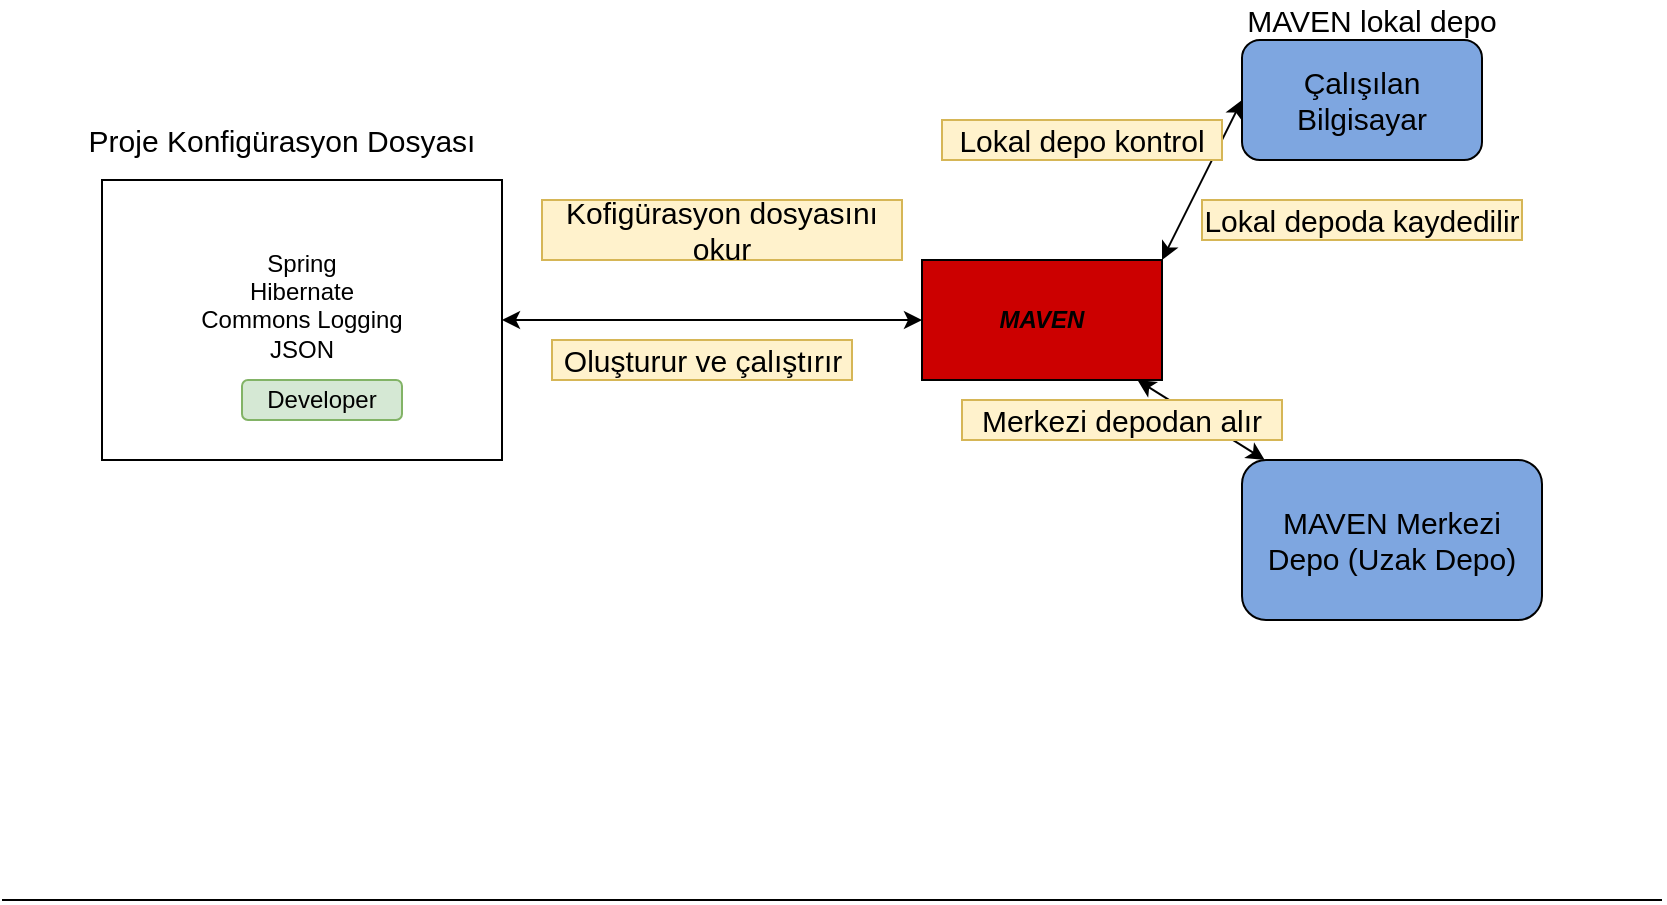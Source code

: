 <mxfile version="14.2.7" type="github" pages="6">
  <diagram id="fguTXT12leVRgmFZJoVW" name="Page-1">
    <mxGraphModel dx="295" dy="481" grid="1" gridSize="10" guides="1" tooltips="1" connect="1" arrows="1" fold="1" page="1" pageScale="1" pageWidth="827" pageHeight="1169" math="0" shadow="0">
      <root>
        <mxCell id="0" />
        <mxCell id="1" parent="0" />
        <mxCell id="d3jXsretxob8g1yO5UtV-2" value="&lt;div&gt;&lt;span&gt;Spring&lt;/span&gt;&lt;/div&gt;&lt;div&gt;&lt;span&gt;Hibernate&lt;/span&gt;&lt;/div&gt;&lt;div&gt;&lt;span&gt;Commons Logging&lt;/span&gt;&lt;/div&gt;&lt;div&gt;&lt;span&gt;JSON&lt;/span&gt;&lt;/div&gt;&lt;div&gt;&lt;span&gt;....&lt;/span&gt;&lt;/div&gt;" style="rounded=0;whiteSpace=wrap;html=1;align=center;" parent="1" vertex="1">
          <mxGeometry x="50" y="200" width="200" height="140" as="geometry" />
        </mxCell>
        <mxCell id="d3jXsretxob8g1yO5UtV-3" value="Developer" style="rounded=1;whiteSpace=wrap;html=1;labelBackgroundColor=none;fillColor=#d5e8d4;strokeColor=#82b366;" parent="1" vertex="1">
          <mxGeometry x="120" y="300" width="80" height="20" as="geometry" />
        </mxCell>
        <mxCell id="d3jXsretxob8g1yO5UtV-4" value="MAVEN" style="rounded=0;whiteSpace=wrap;html=1;labelBackgroundColor=none;fillColor=#CC0000;fontStyle=3" parent="1" vertex="1">
          <mxGeometry x="460" y="240" width="120" height="60" as="geometry" />
        </mxCell>
        <mxCell id="d3jXsretxob8g1yO5UtV-7" value="Proje Konfigürasyon Dosyası" style="text;html=1;strokeColor=none;fillColor=none;align=center;verticalAlign=middle;whiteSpace=wrap;rounded=0;labelBackgroundColor=none;fontSize=15;" parent="1" vertex="1">
          <mxGeometry x="40" y="170" width="200" height="20" as="geometry" />
        </mxCell>
        <mxCell id="d3jXsretxob8g1yO5UtV-8" value="" style="endArrow=classic;startArrow=classic;html=1;fontSize=15;exitX=1;exitY=0.5;exitDx=0;exitDy=0;entryX=0;entryY=0.5;entryDx=0;entryDy=0;" parent="1" source="d3jXsretxob8g1yO5UtV-2" target="d3jXsretxob8g1yO5UtV-4" edge="1">
          <mxGeometry width="50" height="50" relative="1" as="geometry">
            <mxPoint x="380" y="340" as="sourcePoint" />
            <mxPoint x="440" y="340" as="targetPoint" />
            <Array as="points" />
          </mxGeometry>
        </mxCell>
        <mxCell id="d3jXsretxob8g1yO5UtV-9" value="Kofigürasyon dosyasını okur" style="text;html=1;strokeColor=#d6b656;fillColor=#fff2cc;align=center;verticalAlign=middle;whiteSpace=wrap;rounded=0;labelBackgroundColor=none;fontSize=15;" parent="1" vertex="1">
          <mxGeometry x="270" y="210" width="180" height="30" as="geometry" />
        </mxCell>
        <mxCell id="d3jXsretxob8g1yO5UtV-11" value="Oluşturur ve çalıştırır" style="text;html=1;align=center;verticalAlign=middle;resizable=0;points=[];autosize=1;fontSize=15;fillColor=#fff2cc;strokeColor=#d6b656;" parent="1" vertex="1">
          <mxGeometry x="275" y="280" width="150" height="20" as="geometry" />
        </mxCell>
        <mxCell id="d3jXsretxob8g1yO5UtV-25" value="Çalışılan Bilgisayar" style="rounded=1;whiteSpace=wrap;html=1;labelBackgroundColor=none;fontSize=15;fillColor=#7EA6E0;" parent="1" vertex="1">
          <mxGeometry x="620" y="130" width="120" height="60" as="geometry" />
        </mxCell>
        <mxCell id="d3jXsretxob8g1yO5UtV-26" value="MAVEN lokal depo" style="text;html=1;strokeColor=none;fillColor=none;align=center;verticalAlign=middle;whiteSpace=wrap;rounded=0;labelBackgroundColor=none;fontSize=15;" parent="1" vertex="1">
          <mxGeometry x="620" y="110" width="130" height="20" as="geometry" />
        </mxCell>
        <mxCell id="d3jXsretxob8g1yO5UtV-27" value="" style="endArrow=classic;startArrow=classic;html=1;fontSize=15;exitX=0;exitY=0.5;exitDx=0;exitDy=0;entryX=1;entryY=0;entryDx=0;entryDy=0;" parent="1" source="d3jXsretxob8g1yO5UtV-25" target="d3jXsretxob8g1yO5UtV-4" edge="1">
          <mxGeometry width="50" height="50" relative="1" as="geometry">
            <mxPoint x="390" y="340" as="sourcePoint" />
            <mxPoint x="440" y="290" as="targetPoint" />
            <Array as="points" />
          </mxGeometry>
        </mxCell>
        <mxCell id="d3jXsretxob8g1yO5UtV-30" value="Lokal depo kontrol" style="text;html=1;strokeColor=#d6b656;fillColor=#fff2cc;align=center;verticalAlign=middle;whiteSpace=wrap;rounded=0;labelBackgroundColor=none;fontSize=15;" parent="1" vertex="1">
          <mxGeometry x="470" y="170" width="140" height="20" as="geometry" />
        </mxCell>
        <mxCell id="d3jXsretxob8g1yO5UtV-31" value="Lokal depoda kaydedilir" style="text;html=1;strokeColor=#d6b656;fillColor=#fff2cc;align=center;verticalAlign=middle;whiteSpace=wrap;rounded=0;labelBackgroundColor=none;fontSize=15;" parent="1" vertex="1">
          <mxGeometry x="600" y="210" width="160" height="20" as="geometry" />
        </mxCell>
        <mxCell id="d3jXsretxob8g1yO5UtV-32" value="MAVEN Merkezi Depo (Uzak Depo)" style="rounded=1;whiteSpace=wrap;html=1;labelBackgroundColor=none;fillColor=#7EA6E0;fontSize=15;" parent="1" vertex="1">
          <mxGeometry x="620" y="340" width="150" height="80" as="geometry" />
        </mxCell>
        <mxCell id="d3jXsretxob8g1yO5UtV-33" value="" style="endArrow=classic;startArrow=classic;html=1;fontSize=15;" parent="1" source="d3jXsretxob8g1yO5UtV-4" target="d3jXsretxob8g1yO5UtV-32" edge="1">
          <mxGeometry width="50" height="50" relative="1" as="geometry">
            <mxPoint x="390" y="290" as="sourcePoint" />
            <mxPoint x="440" y="240" as="targetPoint" />
          </mxGeometry>
        </mxCell>
        <mxCell id="d3jXsretxob8g1yO5UtV-34" value="Merkezi depodan alır" style="text;html=1;strokeColor=#d6b656;fillColor=#fff2cc;align=center;verticalAlign=middle;whiteSpace=wrap;rounded=0;labelBackgroundColor=none;fontSize=15;" parent="1" vertex="1">
          <mxGeometry x="480" y="310" width="160" height="20" as="geometry" />
        </mxCell>
        <mxCell id="7xxja5k1b8ESM71Hz9dZ-1" value="" style="endArrow=none;html=1;" parent="1" edge="1">
          <mxGeometry width="50" height="50" relative="1" as="geometry">
            <mxPoint y="560" as="sourcePoint" />
            <mxPoint x="830" y="560" as="targetPoint" />
          </mxGeometry>
        </mxCell>
      </root>
    </mxGraphModel>
  </diagram>
  <diagram id="jBfdvlitb6cjcfELSQ2s" name="HTTP">
    <mxGraphModel dx="1422" dy="794" grid="1" gridSize="10" guides="1" tooltips="1" connect="1" arrows="1" fold="1" page="1" pageScale="1" pageWidth="827" pageHeight="1169" math="0" shadow="0">
      <root>
        <mxCell id="Q0csyEDeE2xQ0SkrEwCp-0" />
        <mxCell id="Q0csyEDeE2xQ0SkrEwCp-1" parent="Q0csyEDeE2xQ0SkrEwCp-0" />
        <mxCell id="0xGftYSgidBd2-HBFtJm-0" value="&lt;font style=&quot;font-size: 16px&quot;&gt;GET /doc/test.html HTTP/1.1&lt;br&gt;Host: www.test101.com&lt;br&gt;Accept: image/gif,image/jpeg,*/*&lt;br&gt;Accept-Language: en-us&lt;br&gt;Accept-Encoding: gzip, deflate&lt;br&gt;User-Agent: Mozilla/4.0&lt;br&gt;Content-Lenght: 35&lt;br&gt;&lt;br&gt;kitapId = 12345&amp;amp;yazar=Ayse&lt;/font&gt;" style="shape=note;whiteSpace=wrap;html=1;backgroundOutline=1;darkOpacity=0.05;rotation=0;align=left;" parent="Q0csyEDeE2xQ0SkrEwCp-1" vertex="1">
          <mxGeometry x="110" y="190" width="300" height="210" as="geometry" />
        </mxCell>
        <mxCell id="0xGftYSgidBd2-HBFtJm-4" value="" style="endArrow=open;endFill=1;endSize=12;html=1;strokeColor=#97D077;" parent="Q0csyEDeE2xQ0SkrEwCp-1" edge="1">
          <mxGeometry width="160" relative="1" as="geometry">
            <mxPoint x="320" y="220" as="sourcePoint" />
            <mxPoint x="530" y="220" as="targetPoint" />
          </mxGeometry>
        </mxCell>
        <mxCell id="0xGftYSgidBd2-HBFtJm-9" value="" style="shape=curlyBracket;whiteSpace=wrap;html=1;rounded=1;rotation=-180;fillColor=#97D077;strokeColor=#97D077;" parent="Q0csyEDeE2xQ0SkrEwCp-1" vertex="1">
          <mxGeometry x="340" y="230" width="20" height="110" as="geometry" />
        </mxCell>
        <mxCell id="0xGftYSgidBd2-HBFtJm-10" value="" style="endArrow=open;endFill=1;endSize=12;html=1;strokeColor=#97D077;exitX=0.1;exitY=0.5;exitDx=0;exitDy=0;exitPerimeter=0;" parent="Q0csyEDeE2xQ0SkrEwCp-1" source="0xGftYSgidBd2-HBFtJm-9" edge="1">
          <mxGeometry width="160" relative="1" as="geometry">
            <mxPoint x="400" y="279.5" as="sourcePoint" />
            <mxPoint x="530" y="285" as="targetPoint" />
          </mxGeometry>
        </mxCell>
        <mxCell id="0xGftYSgidBd2-HBFtJm-11" value="" style="endArrow=open;endFill=1;endSize=12;html=1;strokeColor=#97D077;" parent="Q0csyEDeE2xQ0SkrEwCp-1" edge="1">
          <mxGeometry width="160" relative="1" as="geometry">
            <mxPoint x="220" y="350" as="sourcePoint" />
            <mxPoint x="530" y="350" as="targetPoint" />
          </mxGeometry>
        </mxCell>
        <mxCell id="0xGftYSgidBd2-HBFtJm-12" value="" style="shape=curlyBracket;whiteSpace=wrap;html=1;rounded=1;strokeColor=#97D077;fillColor=#97D077;rotation=-180;" parent="Q0csyEDeE2xQ0SkrEwCp-1" vertex="1">
          <mxGeometry x="340" y="360" width="20" height="30" as="geometry" />
        </mxCell>
        <mxCell id="0xGftYSgidBd2-HBFtJm-13" value="" style="endArrow=open;endFill=1;endSize=12;html=1;strokeColor=#97D077;exitX=0.1;exitY=0.5;exitDx=0;exitDy=0;exitPerimeter=0;" parent="Q0csyEDeE2xQ0SkrEwCp-1" source="0xGftYSgidBd2-HBFtJm-12" edge="1">
          <mxGeometry width="160" relative="1" as="geometry">
            <mxPoint x="390" y="374.5" as="sourcePoint" />
            <mxPoint x="530" y="375" as="targetPoint" />
          </mxGeometry>
        </mxCell>
        <mxCell id="0xGftYSgidBd2-HBFtJm-14" value="&lt;font style=&quot;font-size: 15px&quot;&gt;İstek satırı&lt;/font&gt;" style="text;html=1;fillColor=none;align=center;verticalAlign=middle;whiteSpace=wrap;rounded=0;glass=0;shadow=0;sketch=0;strokeColor=#7EA6E0;" parent="Q0csyEDeE2xQ0SkrEwCp-1" vertex="1">
          <mxGeometry x="540" y="210" width="90" height="20" as="geometry" />
        </mxCell>
        <mxCell id="0xGftYSgidBd2-HBFtJm-15" value="&lt;font style=&quot;font-size: 15px&quot;&gt;İstek Başlıkları&lt;/font&gt;" style="text;html=1;fillColor=none;align=center;verticalAlign=middle;whiteSpace=wrap;rounded=0;shadow=0;glass=0;sketch=0;strokeColor=#7EA6E0;" parent="Q0csyEDeE2xQ0SkrEwCp-1" vertex="1">
          <mxGeometry x="540" y="275" width="100" height="20" as="geometry" />
        </mxCell>
        <mxCell id="0xGftYSgidBd2-HBFtJm-17" value="&lt;font style=&quot;font-size: 15px&quot;&gt;Başlık ve body bölümlerini ayırmak için bir satır boş bırakılır&lt;/font&gt;" style="text;html=1;fillColor=none;align=center;verticalAlign=middle;whiteSpace=wrap;rounded=0;shadow=0;glass=0;sketch=0;strokeColor=#7EA6E0;" parent="Q0csyEDeE2xQ0SkrEwCp-1" vertex="1">
          <mxGeometry x="540" y="320" width="220" height="40" as="geometry" />
        </mxCell>
        <mxCell id="0xGftYSgidBd2-HBFtJm-18" value="&lt;font style=&quot;font-size: 15px&quot;&gt;İstek Mesajı İçerik(Body)&lt;/font&gt;" style="text;html=1;fillColor=none;align=center;verticalAlign=middle;whiteSpace=wrap;rounded=0;shadow=0;glass=0;sketch=0;strokeColor=#7EA6E0;" parent="Q0csyEDeE2xQ0SkrEwCp-1" vertex="1">
          <mxGeometry x="540" y="365" width="190" height="20" as="geometry" />
        </mxCell>
        <mxCell id="0xGftYSgidBd2-HBFtJm-19" value="" style="shape=curlyBracket;whiteSpace=wrap;html=1;rounded=1;shadow=0;glass=0;sketch=0;strokeColor=#7EA6E0;fillColor=#97D077;rotation=-180;" parent="Q0csyEDeE2xQ0SkrEwCp-1" vertex="1">
          <mxGeometry x="680" y="190" width="20" height="120" as="geometry" />
        </mxCell>
        <mxCell id="0xGftYSgidBd2-HBFtJm-20" value="&lt;font style=&quot;font-size: 15px&quot;&gt;İstek Mesajı Başlık&lt;/font&gt;" style="text;html=1;fillColor=none;align=center;verticalAlign=middle;whiteSpace=wrap;rounded=0;shadow=0;glass=0;sketch=0;strokeColor=#7EA6E0;" parent="Q0csyEDeE2xQ0SkrEwCp-1" vertex="1">
          <mxGeometry x="710" y="225" width="90" height="50" as="geometry" />
        </mxCell>
        <mxCell id="oLigHp34A9W7A7LN0thG-1" value="" style="shape=singleArrow;direction=south;whiteSpace=wrap;html=1;fillColor=#ffe6cc;strokeColor=#d79b00;" parent="Q0csyEDeE2xQ0SkrEwCp-1" vertex="1">
          <mxGeometry x="575" y="385" width="20" height="35" as="geometry" />
        </mxCell>
        <mxCell id="oLigHp34A9W7A7LN0thG-3" value="Body kısmı sunucudan veri istediğimizde/verdiğimizde dolu olarak gider-gelir." style="ellipse;shape=doubleEllipse;whiteSpace=wrap;html=1;fillColor=#fff2cc;strokeColor=#d6b656;" parent="Q0csyEDeE2xQ0SkrEwCp-1" vertex="1">
          <mxGeometry x="490" y="420" width="230" height="60" as="geometry" />
        </mxCell>
        <mxCell id="LeLyEpwQMu0sTorH5hTo-0" value="İSTEMCİ" style="rounded=0;whiteSpace=wrap;html=1;" parent="Q0csyEDeE2xQ0SkrEwCp-1" vertex="1">
          <mxGeometry x="960" y="120" width="120" height="60" as="geometry" />
        </mxCell>
        <mxCell id="LeLyEpwQMu0sTorH5hTo-1" value="SUNUCU" style="rounded=0;whiteSpace=wrap;html=1;" parent="Q0csyEDeE2xQ0SkrEwCp-1" vertex="1">
          <mxGeometry x="1360" y="120" width="120" height="60" as="geometry" />
        </mxCell>
        <mxCell id="LeLyEpwQMu0sTorH5hTo-2" value="" style="endArrow=classic;html=1;" parent="Q0csyEDeE2xQ0SkrEwCp-1" edge="1">
          <mxGeometry width="50" height="50" relative="1" as="geometry">
            <mxPoint x="1020" y="240" as="sourcePoint" />
            <mxPoint x="1420" y="240" as="targetPoint" />
          </mxGeometry>
        </mxCell>
        <mxCell id="LeLyEpwQMu0sTorH5hTo-3" value="" style="endArrow=none;dashed=1;html=1;entryX=0.5;entryY=1;entryDx=0;entryDy=0;" parent="Q0csyEDeE2xQ0SkrEwCp-1" target="LeLyEpwQMu0sTorH5hTo-0" edge="1">
          <mxGeometry width="50" height="50" relative="1" as="geometry">
            <mxPoint x="1020" y="570" as="sourcePoint" />
            <mxPoint x="1230" y="280" as="targetPoint" />
          </mxGeometry>
        </mxCell>
        <mxCell id="LeLyEpwQMu0sTorH5hTo-4" value="" style="endArrow=none;dashed=1;html=1;entryX=0.5;entryY=1;entryDx=0;entryDy=0;" parent="Q0csyEDeE2xQ0SkrEwCp-1" target="LeLyEpwQMu0sTorH5hTo-1" edge="1">
          <mxGeometry width="50" height="50" relative="1" as="geometry">
            <mxPoint x="1420" y="570" as="sourcePoint" />
            <mxPoint x="1230" y="280" as="targetPoint" />
          </mxGeometry>
        </mxCell>
        <mxCell id="LeLyEpwQMu0sTorH5hTo-5" value="GET /doc HTTP/1.1&lt;br&gt;" style="text;html=1;strokeColor=none;fillColor=none;align=center;verticalAlign=middle;whiteSpace=wrap;rounded=0;" parent="Q0csyEDeE2xQ0SkrEwCp-1" vertex="1">
          <mxGeometry x="1140" y="215" width="139" height="20" as="geometry" />
        </mxCell>
        <mxCell id="LeLyEpwQMu0sTorH5hTo-6" value="" style="endArrow=classic;html=1;" parent="Q0csyEDeE2xQ0SkrEwCp-1" edge="1">
          <mxGeometry width="50" height="50" relative="1" as="geometry">
            <mxPoint x="1420" y="280" as="sourcePoint" />
            <mxPoint x="1020" y="280" as="targetPoint" />
          </mxGeometry>
        </mxCell>
        <mxCell id="LeLyEpwQMu0sTorH5hTo-7" value="" style="endArrow=classic;html=1;" parent="Q0csyEDeE2xQ0SkrEwCp-1" edge="1">
          <mxGeometry width="50" height="50" relative="1" as="geometry">
            <mxPoint x="1020" y="320" as="sourcePoint" />
            <mxPoint x="1420" y="320" as="targetPoint" />
          </mxGeometry>
        </mxCell>
        <mxCell id="LeLyEpwQMu0sTorH5hTo-8" value="" style="endArrow=classic;html=1;" parent="Q0csyEDeE2xQ0SkrEwCp-1" edge="1">
          <mxGeometry width="50" height="50" relative="1" as="geometry">
            <mxPoint x="1420" y="360" as="sourcePoint" />
            <mxPoint x="1020" y="360" as="targetPoint" />
          </mxGeometry>
        </mxCell>
        <mxCell id="LeLyEpwQMu0sTorH5hTo-9" value="HTTP/1.1 301 Moved Permanenetly&amp;nbsp;&lt;br&gt;Location: /doc_yeni" style="text;html=1;strokeColor=none;fillColor=none;align=center;verticalAlign=middle;whiteSpace=wrap;rounded=0;" parent="Q0csyEDeE2xQ0SkrEwCp-1" vertex="1">
          <mxGeometry x="1110" y="250" width="230" height="30" as="geometry" />
        </mxCell>
        <mxCell id="LeLyEpwQMu0sTorH5hTo-10" value="GET /doc_yepisyeni HTTP/1.1" style="text;html=1;strokeColor=none;fillColor=none;align=center;verticalAlign=middle;whiteSpace=wrap;rounded=0;" parent="Q0csyEDeE2xQ0SkrEwCp-1" vertex="1">
          <mxGeometry x="1129.5" y="300" width="160" height="10" as="geometry" />
        </mxCell>
        <mxCell id="LeLyEpwQMu0sTorH5hTo-11" value="HTTP/1.1 404 Not Found&lt;br&gt;Content-type: text/html" style="text;html=1;strokeColor=none;fillColor=none;align=center;verticalAlign=middle;whiteSpace=wrap;rounded=0;" parent="Q0csyEDeE2xQ0SkrEwCp-1" vertex="1">
          <mxGeometry x="1129.5" y="340" width="170.5" height="10" as="geometry" />
        </mxCell>
        <mxCell id="LeLyEpwQMu0sTorH5hTo-12" value="" style="endArrow=classic;html=1;" parent="Q0csyEDeE2xQ0SkrEwCp-1" edge="1">
          <mxGeometry width="50" height="50" relative="1" as="geometry">
            <mxPoint x="1020" y="400" as="sourcePoint" />
            <mxPoint x="1420" y="400" as="targetPoint" />
          </mxGeometry>
        </mxCell>
        <mxCell id="LeLyEpwQMu0sTorH5hTo-13" value="" style="endArrow=classic;html=1;" parent="Q0csyEDeE2xQ0SkrEwCp-1" edge="1">
          <mxGeometry width="50" height="50" relative="1" as="geometry">
            <mxPoint x="1420" y="440" as="sourcePoint" />
            <mxPoint x="1020" y="440" as="targetPoint" />
          </mxGeometry>
        </mxCell>
        <mxCell id="LeLyEpwQMu0sTorH5hTo-14" value="GET /doc_yeni HTTP/1.1" style="text;html=1;strokeColor=none;fillColor=none;align=center;verticalAlign=middle;whiteSpace=wrap;rounded=0;" parent="Q0csyEDeE2xQ0SkrEwCp-1" vertex="1">
          <mxGeometry x="1134.75" y="380" width="160" height="20" as="geometry" />
        </mxCell>
        <mxCell id="LeLyEpwQMu0sTorH5hTo-15" value="HTTP/1.1 200 OK" style="text;html=1;strokeColor=none;fillColor=none;align=center;verticalAlign=middle;whiteSpace=wrap;rounded=0;" parent="Q0csyEDeE2xQ0SkrEwCp-1" vertex="1">
          <mxGeometry x="1146.87" y="420" width="125.25" height="20" as="geometry" />
        </mxCell>
      </root>
    </mxGraphModel>
  </diagram>
  <diagram id="1Rl0F1pxkBpTLpaWqyy_" name="HTML">
    <mxGraphModel dx="2249" dy="794" grid="0" gridSize="10" guides="1" tooltips="1" connect="1" arrows="1" fold="1" page="1" pageScale="1" pageWidth="827" pageHeight="1169" math="0" shadow="0">
      <root>
        <mxCell id="GS73zbft_z65qFz78Sd3-0" />
        <mxCell id="GS73zbft_z65qFz78Sd3-1" parent="GS73zbft_z65qFz78Sd3-0" />
        <mxCell id="GS73zbft_z65qFz78Sd3-2" value="" style="rounded=0;whiteSpace=wrap;html=1;" parent="GS73zbft_z65qFz78Sd3-1" vertex="1">
          <mxGeometry x="-737" y="78" width="360" height="260" as="geometry" />
        </mxCell>
        <mxCell id="GS73zbft_z65qFz78Sd3-3" value="&amp;lt;html&amp;gt;&lt;br&gt;&lt;br&gt;&amp;nbsp; &amp;nbsp; &amp;nbsp; &amp;lt;head&amp;gt;&lt;br&gt;&amp;nbsp; &amp;nbsp; &amp;nbsp; &amp;nbsp; &amp;nbsp; &amp;nbsp;&amp;nbsp;&lt;br&gt;&amp;nbsp; &amp;nbsp; &amp;nbsp; &amp;nbsp; &amp;nbsp; &amp;nbsp;&amp;lt;title&amp;gt; Sayfa başlığı &amp;lt;/title&amp;gt;&lt;br&gt;&lt;br&gt;&amp;nbsp; &amp;nbsp; &amp;nbsp; &amp;lt;/head&amp;gt;&lt;br&gt;&lt;br&gt;&amp;nbsp; &amp;nbsp; &amp;nbsp; &amp;lt;body&amp;gt;&lt;br&gt;&amp;nbsp; &amp;nbsp; &amp;nbsp; &amp;nbsp; &amp;nbsp;&lt;br&gt;&amp;nbsp; &amp;nbsp; &amp;nbsp; &amp;nbsp; &amp;nbsp; &amp;nbsp; &amp;lt;h1&amp;gt; Bu bir başlık. &amp;lt;/h1&amp;gt;&lt;br&gt;&amp;nbsp; &amp;nbsp; &amp;nbsp; &amp;nbsp; &amp;nbsp; &amp;nbsp; &amp;lt;p&amp;gt; Bu bir paragraf. &amp;lt;/p&amp;gt;&lt;br&gt;&amp;nbsp; &amp;nbsp; &amp;nbsp; &amp;nbsp; &amp;nbsp; &amp;nbsp;&amp;nbsp;&lt;br&gt;&amp;nbsp; &amp;nbsp; &amp;nbsp; &amp;nbsp;&amp;lt;/body&amp;gt;&lt;br&gt;&lt;br&gt;&amp;lt;/html&amp;gt;" style="text;html=1;strokeColor=none;fillColor=none;align=left;verticalAlign=top;whiteSpace=wrap;rounded=0;" parent="GS73zbft_z65qFz78Sd3-1" vertex="1">
          <mxGeometry x="-717" y="88" width="330" height="240" as="geometry" />
        </mxCell>
        <mxCell id="GS73zbft_z65qFz78Sd3-4" value="" style="rounded=0;whiteSpace=wrap;html=1;align=left;labelBackgroundColor=none;fillColor=none;" parent="GS73zbft_z65qFz78Sd3-1" vertex="1">
          <mxGeometry x="-717" y="118" width="230" height="80" as="geometry" />
        </mxCell>
        <mxCell id="GS73zbft_z65qFz78Sd3-5" value="" style="rounded=0;whiteSpace=wrap;html=1;align=left;labelBackgroundColor=none;fillColor=none;" parent="GS73zbft_z65qFz78Sd3-1" vertex="1">
          <mxGeometry x="-717" y="208" width="230" height="90" as="geometry" />
        </mxCell>
        <mxCell id="GS73zbft_z65qFz78Sd3-6" value="&lt;font style=&quot;font-size: 16px&quot;&gt;HTML Sayfa Yapısı&lt;/font&gt;" style="text;html=1;strokeColor=none;fillColor=none;align=center;verticalAlign=middle;whiteSpace=wrap;rounded=0;labelBackgroundColor=none;fontStyle=1;fontColor=#CC0000;" parent="GS73zbft_z65qFz78Sd3-1" vertex="1">
          <mxGeometry x="-747" y="48" width="190" height="20" as="geometry" />
        </mxCell>
      </root>
    </mxGraphModel>
  </diagram>
  <diagram id="LZjoYWJMCRvkQTcNrqNh" name="IP">
    <mxGraphModel dx="1422" dy="794" grid="0" gridSize="10" guides="1" tooltips="1" connect="1" arrows="1" fold="1" page="1" pageScale="1" pageWidth="827" pageHeight="1169" math="0" shadow="0">
      <root>
        <mxCell id="6hoKqMgzk7OeVScKt97f-0" />
        <mxCell id="6hoKqMgzk7OeVScKt97f-1" parent="6hoKqMgzk7OeVScKt97f-0" />
        <mxCell id="6hoKqMgzk7OeVScKt97f-3" value="1" style="ellipse;whiteSpace=wrap;html=1;fillColor=#d5e8d4;strokeColor=#82b366;gradientColor=#97d077;fontStyle=1;fontSize=29;" parent="6hoKqMgzk7OeVScKt97f-1" vertex="1">
          <mxGeometry x="130" y="160" width="80" height="80" as="geometry" />
        </mxCell>
        <mxCell id="6hoKqMgzk7OeVScKt97f-4" value="2" style="ellipse;whiteSpace=wrap;html=1;fillColor=#ffcd28;strokeColor=#d79b00;gradientColor=#ffa500;fontStyle=1;fontSize=29;" parent="6hoKqMgzk7OeVScKt97f-1" vertex="1">
          <mxGeometry x="280" y="80" width="80" height="80" as="geometry" />
        </mxCell>
        <mxCell id="6hoKqMgzk7OeVScKt97f-5" value="3" style="ellipse;whiteSpace=wrap;html=1;fillColor=#dae8fc;strokeColor=#6c8ebf;gradientColor=#7ea6e0;fontStyle=1;fontSize=29;" parent="6hoKqMgzk7OeVScKt97f-1" vertex="1">
          <mxGeometry x="280" y="240" width="80" height="80" as="geometry" />
        </mxCell>
        <mxCell id="6hoKqMgzk7OeVScKt97f-11" value="" style="endArrow=none;html=1;fontSize=29;" parent="6hoKqMgzk7OeVScKt97f-1" source="6hoKqMgzk7OeVScKt97f-3" target="6hoKqMgzk7OeVScKt97f-4" edge="1">
          <mxGeometry width="50" height="50" relative="1" as="geometry">
            <mxPoint x="390" y="280" as="sourcePoint" />
            <mxPoint x="440" y="230" as="targetPoint" />
          </mxGeometry>
        </mxCell>
        <mxCell id="6hoKqMgzk7OeVScKt97f-12" value="" style="endArrow=none;html=1;fontSize=29;" parent="6hoKqMgzk7OeVScKt97f-1" source="6hoKqMgzk7OeVScKt97f-3" target="6hoKqMgzk7OeVScKt97f-5" edge="1">
          <mxGeometry width="50" height="50" relative="1" as="geometry">
            <mxPoint x="390" y="280" as="sourcePoint" />
            <mxPoint x="440" y="230" as="targetPoint" />
          </mxGeometry>
        </mxCell>
        <mxCell id="6hoKqMgzk7OeVScKt97f-13" value="Veri" style="text;html=1;strokeColor=none;fillColor=none;align=center;verticalAlign=middle;whiteSpace=wrap;rounded=0;fontSize=29;" parent="6hoKqMgzk7OeVScKt97f-1" vertex="1">
          <mxGeometry x="150" y="130" width="40" height="20" as="geometry" />
        </mxCell>
        <mxCell id="6hoKqMgzk7OeVScKt97f-14" value="" style="shape=image;html=1;verticalAlign=top;verticalLabelPosition=bottom;labelBackgroundColor=#ffffff;imageAspect=0;aspect=fixed;image=https://cdn2.iconfinder.com/data/icons/new-year-s-hand-drawn-basic/64/question_mark-128.png;fontSize=29;" parent="6hoKqMgzk7OeVScKt97f-1" vertex="1">
          <mxGeometry x="190" y="112" width="38" height="38" as="geometry" />
        </mxCell>
        <mxCell id="6hoKqMgzk7OeVScKt97f-15" value="" style="verticalLabelPosition=bottom;html=1;verticalAlign=top;align=center;strokeColor=none;fillColor=#00BEF2;shape=mxgraph.azure.computer;pointerEvents=1;fontSize=29;" parent="6hoKqMgzk7OeVScKt97f-1" vertex="1">
          <mxGeometry x="158" y="250" width="24" height="26" as="geometry" />
        </mxCell>
        <mxCell id="6hoKqMgzk7OeVScKt97f-16" value="" style="verticalLabelPosition=bottom;html=1;verticalAlign=top;align=center;strokeColor=none;fillColor=#00BEF2;shape=mxgraph.azure.computer;pointerEvents=1;fontSize=29;" parent="6hoKqMgzk7OeVScKt97f-1" vertex="1">
          <mxGeometry x="308" y="166" width="24" height="26" as="geometry" />
        </mxCell>
        <mxCell id="6hoKqMgzk7OeVScKt97f-17" value="" style="verticalLabelPosition=bottom;html=1;verticalAlign=top;align=center;strokeColor=none;fillColor=#00BEF2;shape=mxgraph.azure.computer;pointerEvents=1;fontSize=29;" parent="6hoKqMgzk7OeVScKt97f-1" vertex="1">
          <mxGeometry x="308" y="334" width="24" height="26" as="geometry" />
        </mxCell>
      </root>
    </mxGraphModel>
  </diagram>
  <diagram id="qYezp1rfuVYtQRJWCFMX" name="HOSTING">
    <mxGraphModel dx="1422" dy="794" grid="1" gridSize="10" guides="1" tooltips="1" connect="1" arrows="1" fold="1" page="1" pageScale="1" pageWidth="827" pageHeight="1169" math="0" shadow="0">
      <root>
        <mxCell id="zywNkPU4TydxLInCm6vZ-0" />
        <mxCell id="zywNkPU4TydxLInCm6vZ-1" parent="zywNkPU4TydxLInCm6vZ-0" />
        <mxCell id="zywNkPU4TydxLInCm6vZ-9" value="" style="shape=table;html=1;whiteSpace=wrap;startSize=0;container=1;collapsible=0;childLayout=tableLayout;" parent="zywNkPU4TydxLInCm6vZ-1" vertex="1">
          <mxGeometry x="80" y="410" width="640" height="570" as="geometry" />
        </mxCell>
        <mxCell id="zywNkPU4TydxLInCm6vZ-10" value="" style="shape=partialRectangle;html=1;whiteSpace=wrap;collapsible=0;dropTarget=0;pointerEvents=0;fillColor=none;top=0;left=0;bottom=0;right=0;points=[[0,0.5],[1,0.5]];portConstraint=eastwest;" parent="zywNkPU4TydxLInCm6vZ-9" vertex="1">
          <mxGeometry width="640" height="95" as="geometry" />
        </mxCell>
        <mxCell id="zywNkPU4TydxLInCm6vZ-11" value="" style="shape=partialRectangle;html=1;whiteSpace=wrap;connectable=0;overflow=hidden;fillColor=#dae8fc;top=0;left=0;bottom=0;right=0;strokeColor=#6c8ebf;" parent="zywNkPU4TydxLInCm6vZ-10" vertex="1">
          <mxGeometry width="91" height="95" as="geometry" />
        </mxCell>
        <mxCell id="zywNkPU4TydxLInCm6vZ-12" value="MALİYET" style="shape=partialRectangle;html=1;whiteSpace=wrap;connectable=0;overflow=hidden;fillColor=#dae8fc;top=0;left=0;bottom=0;right=0;strokeColor=#6c8ebf;" parent="zywNkPU4TydxLInCm6vZ-10" vertex="1">
          <mxGeometry x="91" width="92" height="95" as="geometry" />
        </mxCell>
        <mxCell id="zywNkPU4TydxLInCm6vZ-13" value="GÜÇ" style="shape=partialRectangle;html=1;whiteSpace=wrap;connectable=0;overflow=hidden;fillColor=#dae8fc;top=0;left=0;bottom=0;right=0;strokeColor=#6c8ebf;" parent="zywNkPU4TydxLInCm6vZ-10" vertex="1">
          <mxGeometry x="183" width="91" height="95" as="geometry" />
        </mxCell>
        <mxCell id="zywNkPU4TydxLInCm6vZ-14" value="ZORLUK" style="shape=partialRectangle;html=1;whiteSpace=wrap;connectable=0;overflow=hidden;fillColor=#dae8fc;top=0;left=0;bottom=0;right=0;strokeColor=#6c8ebf;" parent="zywNkPU4TydxLInCm6vZ-10" vertex="1">
          <mxGeometry x="274" width="92" height="95" as="geometry" />
        </mxCell>
        <mxCell id="zywNkPU4TydxLInCm6vZ-15" value="KULLANICI KONTROLÜ" style="shape=partialRectangle;html=1;whiteSpace=wrap;connectable=0;overflow=hidden;fillColor=#dae8fc;top=0;left=0;bottom=0;right=0;strokeColor=#6c8ebf;" parent="zywNkPU4TydxLInCm6vZ-10" vertex="1">
          <mxGeometry x="366" width="91" height="95" as="geometry" />
        </mxCell>
        <mxCell id="zywNkPU4TydxLInCm6vZ-16" value="ESNEKLİK" style="shape=partialRectangle;html=1;whiteSpace=wrap;connectable=0;overflow=hidden;fillColor=#dae8fc;top=0;left=0;bottom=0;right=0;strokeColor=#6c8ebf;" parent="zywNkPU4TydxLInCm6vZ-10" vertex="1">
          <mxGeometry x="457" width="92" height="95" as="geometry" />
        </mxCell>
        <mxCell id="zywNkPU4TydxLInCm6vZ-17" value="GÜVENİLİRLİK" style="shape=partialRectangle;html=1;whiteSpace=wrap;connectable=0;overflow=hidden;fillColor=#dae8fc;top=0;left=0;bottom=0;right=0;strokeColor=#6c8ebf;" parent="zywNkPU4TydxLInCm6vZ-10" vertex="1">
          <mxGeometry x="549" width="91" height="95" as="geometry" />
        </mxCell>
        <mxCell id="zywNkPU4TydxLInCm6vZ-36" style="shape=partialRectangle;html=1;whiteSpace=wrap;collapsible=0;dropTarget=0;pointerEvents=0;fillColor=none;top=0;left=0;bottom=0;right=0;points=[[0,0.5],[1,0.5]];portConstraint=eastwest;" parent="zywNkPU4TydxLInCm6vZ-9" vertex="1">
          <mxGeometry y="95" width="640" height="95" as="geometry" />
        </mxCell>
        <mxCell id="zywNkPU4TydxLInCm6vZ-37" value="&lt;br&gt;&lt;br&gt;&lt;br&gt;SHARED HOSTING" style="shape=partialRectangle;html=1;whiteSpace=wrap;connectable=0;overflow=hidden;top=0;left=0;bottom=0;right=0;fillColor=none;" parent="zywNkPU4TydxLInCm6vZ-36" vertex="1">
          <mxGeometry width="91" height="95" as="geometry" />
        </mxCell>
        <mxCell id="zywNkPU4TydxLInCm6vZ-38" style="shape=partialRectangle;html=1;whiteSpace=wrap;connectable=0;overflow=hidden;top=0;left=0;bottom=0;right=0;" parent="zywNkPU4TydxLInCm6vZ-36" vertex="1">
          <mxGeometry x="91" width="92" height="95" as="geometry" />
        </mxCell>
        <mxCell id="zywNkPU4TydxLInCm6vZ-39" style="shape=partialRectangle;html=1;whiteSpace=wrap;connectable=0;overflow=hidden;top=0;left=0;bottom=0;right=0;" parent="zywNkPU4TydxLInCm6vZ-36" vertex="1">
          <mxGeometry x="183" width="91" height="95" as="geometry" />
        </mxCell>
        <mxCell id="zywNkPU4TydxLInCm6vZ-40" style="shape=partialRectangle;html=1;whiteSpace=wrap;connectable=0;overflow=hidden;top=0;left=0;bottom=0;right=0;" parent="zywNkPU4TydxLInCm6vZ-36" vertex="1">
          <mxGeometry x="274" width="92" height="95" as="geometry" />
        </mxCell>
        <mxCell id="zywNkPU4TydxLInCm6vZ-41" style="shape=partialRectangle;html=1;whiteSpace=wrap;connectable=0;overflow=hidden;top=0;left=0;bottom=0;right=0;" parent="zywNkPU4TydxLInCm6vZ-36" vertex="1">
          <mxGeometry x="366" width="91" height="95" as="geometry" />
        </mxCell>
        <mxCell id="zywNkPU4TydxLInCm6vZ-42" style="shape=partialRectangle;html=1;whiteSpace=wrap;connectable=0;overflow=hidden;top=0;left=0;bottom=0;right=0;" parent="zywNkPU4TydxLInCm6vZ-36" vertex="1">
          <mxGeometry x="457" width="92" height="95" as="geometry" />
        </mxCell>
        <mxCell id="zywNkPU4TydxLInCm6vZ-43" style="shape=partialRectangle;html=1;whiteSpace=wrap;connectable=0;overflow=hidden;top=0;left=0;bottom=0;right=0;" parent="zywNkPU4TydxLInCm6vZ-36" vertex="1">
          <mxGeometry x="549" width="91" height="95" as="geometry" />
        </mxCell>
        <mxCell id="zywNkPU4TydxLInCm6vZ-28" style="shape=partialRectangle;html=1;whiteSpace=wrap;collapsible=0;dropTarget=0;pointerEvents=0;fillColor=none;top=0;left=0;bottom=0;right=0;points=[[0,0.5],[1,0.5]];portConstraint=eastwest;" parent="zywNkPU4TydxLInCm6vZ-9" vertex="1">
          <mxGeometry y="190" width="640" height="95" as="geometry" />
        </mxCell>
        <mxCell id="zywNkPU4TydxLInCm6vZ-29" style="shape=partialRectangle;html=1;whiteSpace=wrap;connectable=0;overflow=hidden;top=0;left=0;bottom=0;right=0;" parent="zywNkPU4TydxLInCm6vZ-28" vertex="1">
          <mxGeometry width="91" height="95" as="geometry" />
        </mxCell>
        <mxCell id="zywNkPU4TydxLInCm6vZ-30" style="shape=partialRectangle;html=1;whiteSpace=wrap;connectable=0;overflow=hidden;top=0;left=0;bottom=0;right=0;" parent="zywNkPU4TydxLInCm6vZ-28" vertex="1">
          <mxGeometry x="91" width="92" height="95" as="geometry" />
        </mxCell>
        <mxCell id="zywNkPU4TydxLInCm6vZ-31" style="shape=partialRectangle;html=1;whiteSpace=wrap;connectable=0;overflow=hidden;top=0;left=0;bottom=0;right=0;" parent="zywNkPU4TydxLInCm6vZ-28" vertex="1">
          <mxGeometry x="183" width="91" height="95" as="geometry" />
        </mxCell>
        <mxCell id="zywNkPU4TydxLInCm6vZ-32" style="shape=partialRectangle;html=1;whiteSpace=wrap;connectable=0;overflow=hidden;top=0;left=0;bottom=0;right=0;" parent="zywNkPU4TydxLInCm6vZ-28" vertex="1">
          <mxGeometry x="274" width="92" height="95" as="geometry" />
        </mxCell>
        <mxCell id="zywNkPU4TydxLInCm6vZ-33" style="shape=partialRectangle;html=1;whiteSpace=wrap;connectable=0;overflow=hidden;top=0;left=0;bottom=0;right=0;" parent="zywNkPU4TydxLInCm6vZ-28" vertex="1">
          <mxGeometry x="366" width="91" height="95" as="geometry" />
        </mxCell>
        <mxCell id="zywNkPU4TydxLInCm6vZ-34" style="shape=partialRectangle;html=1;whiteSpace=wrap;connectable=0;overflow=hidden;top=0;left=0;bottom=0;right=0;" parent="zywNkPU4TydxLInCm6vZ-28" vertex="1">
          <mxGeometry x="457" width="92" height="95" as="geometry" />
        </mxCell>
        <mxCell id="zywNkPU4TydxLInCm6vZ-35" style="shape=partialRectangle;html=1;whiteSpace=wrap;connectable=0;overflow=hidden;top=0;left=0;bottom=0;right=0;" parent="zywNkPU4TydxLInCm6vZ-28" vertex="1">
          <mxGeometry x="549" width="91" height="95" as="geometry" />
        </mxCell>
        <mxCell id="zywNkPU4TydxLInCm6vZ-18" value="" style="shape=partialRectangle;html=1;whiteSpace=wrap;collapsible=0;dropTarget=0;pointerEvents=0;fillColor=none;top=0;left=0;bottom=0;right=0;points=[[0,0.5],[1,0.5]];portConstraint=eastwest;" parent="zywNkPU4TydxLInCm6vZ-9" vertex="1">
          <mxGeometry y="285" width="640" height="95" as="geometry" />
        </mxCell>
        <mxCell id="zywNkPU4TydxLInCm6vZ-19" value="" style="shape=partialRectangle;html=1;whiteSpace=wrap;connectable=0;overflow=hidden;top=0;left=0;bottom=0;right=0;" parent="zywNkPU4TydxLInCm6vZ-18" vertex="1">
          <mxGeometry width="91" height="95" as="geometry" />
        </mxCell>
        <mxCell id="zywNkPU4TydxLInCm6vZ-20" value="" style="shape=partialRectangle;html=1;whiteSpace=wrap;connectable=0;overflow=hidden;top=0;left=0;bottom=0;right=0;" parent="zywNkPU4TydxLInCm6vZ-18" vertex="1">
          <mxGeometry x="91" width="92" height="95" as="geometry" />
        </mxCell>
        <mxCell id="zywNkPU4TydxLInCm6vZ-21" value="" style="shape=partialRectangle;html=1;whiteSpace=wrap;connectable=0;overflow=hidden;top=0;left=0;bottom=0;right=0;" parent="zywNkPU4TydxLInCm6vZ-18" vertex="1">
          <mxGeometry x="183" width="91" height="95" as="geometry" />
        </mxCell>
        <mxCell id="zywNkPU4TydxLInCm6vZ-22" value="" style="shape=partialRectangle;html=1;whiteSpace=wrap;connectable=0;overflow=hidden;top=0;left=0;bottom=0;right=0;" parent="zywNkPU4TydxLInCm6vZ-18" vertex="1">
          <mxGeometry x="274" width="92" height="95" as="geometry" />
        </mxCell>
        <mxCell id="zywNkPU4TydxLInCm6vZ-23" value="" style="shape=partialRectangle;html=1;whiteSpace=wrap;connectable=0;overflow=hidden;top=0;left=0;bottom=0;right=0;" parent="zywNkPU4TydxLInCm6vZ-18" vertex="1">
          <mxGeometry x="366" width="91" height="95" as="geometry" />
        </mxCell>
        <mxCell id="zywNkPU4TydxLInCm6vZ-24" value="" style="shape=partialRectangle;html=1;whiteSpace=wrap;connectable=0;overflow=hidden;top=0;left=0;bottom=0;right=0;" parent="zywNkPU4TydxLInCm6vZ-18" vertex="1">
          <mxGeometry x="457" width="92" height="95" as="geometry" />
        </mxCell>
        <mxCell id="zywNkPU4TydxLInCm6vZ-25" value="" style="shape=partialRectangle;html=1;whiteSpace=wrap;connectable=0;overflow=hidden;top=0;left=0;bottom=0;right=0;" parent="zywNkPU4TydxLInCm6vZ-18" vertex="1">
          <mxGeometry x="549" width="91" height="95" as="geometry" />
        </mxCell>
        <mxCell id="zywNkPU4TydxLInCm6vZ-78" style="shape=partialRectangle;html=1;whiteSpace=wrap;collapsible=0;dropTarget=0;pointerEvents=0;fillColor=none;top=0;left=0;bottom=0;right=0;points=[[0,0.5],[1,0.5]];portConstraint=eastwest;" parent="zywNkPU4TydxLInCm6vZ-9" vertex="1">
          <mxGeometry y="380" width="640" height="95" as="geometry" />
        </mxCell>
        <mxCell id="zywNkPU4TydxLInCm6vZ-79" style="shape=partialRectangle;html=1;whiteSpace=wrap;connectable=0;overflow=hidden;top=0;left=0;bottom=0;right=0;" parent="zywNkPU4TydxLInCm6vZ-78" vertex="1">
          <mxGeometry width="91" height="95" as="geometry" />
        </mxCell>
        <mxCell id="zywNkPU4TydxLInCm6vZ-80" style="shape=partialRectangle;html=1;whiteSpace=wrap;connectable=0;overflow=hidden;top=0;left=0;bottom=0;right=0;" parent="zywNkPU4TydxLInCm6vZ-78" vertex="1">
          <mxGeometry x="91" width="92" height="95" as="geometry" />
        </mxCell>
        <mxCell id="zywNkPU4TydxLInCm6vZ-81" value="ÇEŞİTLİ" style="shape=partialRectangle;html=1;whiteSpace=wrap;connectable=0;overflow=hidden;top=0;left=0;bottom=0;right=0;" parent="zywNkPU4TydxLInCm6vZ-78" vertex="1">
          <mxGeometry x="183" width="91" height="95" as="geometry" />
        </mxCell>
        <mxCell id="zywNkPU4TydxLInCm6vZ-82" style="shape=partialRectangle;html=1;whiteSpace=wrap;connectable=0;overflow=hidden;top=0;left=0;bottom=0;right=0;" parent="zywNkPU4TydxLInCm6vZ-78" vertex="1">
          <mxGeometry x="274" width="92" height="95" as="geometry" />
        </mxCell>
        <mxCell id="zywNkPU4TydxLInCm6vZ-83" style="shape=partialRectangle;html=1;whiteSpace=wrap;connectable=0;overflow=hidden;top=0;left=0;bottom=0;right=0;" parent="zywNkPU4TydxLInCm6vZ-78" vertex="1">
          <mxGeometry x="366" width="91" height="95" as="geometry" />
        </mxCell>
        <mxCell id="zywNkPU4TydxLInCm6vZ-84" style="shape=partialRectangle;html=1;whiteSpace=wrap;connectable=0;overflow=hidden;top=0;left=0;bottom=0;right=0;" parent="zywNkPU4TydxLInCm6vZ-78" vertex="1">
          <mxGeometry x="457" width="92" height="95" as="geometry" />
        </mxCell>
        <mxCell id="zywNkPU4TydxLInCm6vZ-85" style="shape=partialRectangle;html=1;whiteSpace=wrap;connectable=0;overflow=hidden;top=0;left=0;bottom=0;right=0;" parent="zywNkPU4TydxLInCm6vZ-78" vertex="1">
          <mxGeometry x="549" width="91" height="95" as="geometry" />
        </mxCell>
        <mxCell id="zywNkPU4TydxLInCm6vZ-86" style="shape=partialRectangle;html=1;whiteSpace=wrap;collapsible=0;dropTarget=0;pointerEvents=0;fillColor=none;top=0;left=0;bottom=0;right=0;points=[[0,0.5],[1,0.5]];portConstraint=eastwest;" parent="zywNkPU4TydxLInCm6vZ-9" vertex="1">
          <mxGeometry y="475" width="640" height="95" as="geometry" />
        </mxCell>
        <mxCell id="zywNkPU4TydxLInCm6vZ-87" style="shape=partialRectangle;html=1;whiteSpace=wrap;connectable=0;overflow=hidden;top=0;left=0;bottom=0;right=0;" parent="zywNkPU4TydxLInCm6vZ-86" vertex="1">
          <mxGeometry width="91" height="95" as="geometry" />
        </mxCell>
        <mxCell id="zywNkPU4TydxLInCm6vZ-88" style="shape=partialRectangle;html=1;whiteSpace=wrap;connectable=0;overflow=hidden;top=0;left=0;bottom=0;right=0;" parent="zywNkPU4TydxLInCm6vZ-86" vertex="1">
          <mxGeometry x="91" width="92" height="95" as="geometry" />
        </mxCell>
        <mxCell id="zywNkPU4TydxLInCm6vZ-89" style="shape=partialRectangle;html=1;whiteSpace=wrap;connectable=0;overflow=hidden;top=0;left=0;bottom=0;right=0;" parent="zywNkPU4TydxLInCm6vZ-86" vertex="1">
          <mxGeometry x="183" width="91" height="95" as="geometry" />
        </mxCell>
        <mxCell id="zywNkPU4TydxLInCm6vZ-90" style="shape=partialRectangle;html=1;whiteSpace=wrap;connectable=0;overflow=hidden;top=0;left=0;bottom=0;right=0;" parent="zywNkPU4TydxLInCm6vZ-86" vertex="1">
          <mxGeometry x="274" width="92" height="95" as="geometry" />
        </mxCell>
        <mxCell id="zywNkPU4TydxLInCm6vZ-91" style="shape=partialRectangle;html=1;whiteSpace=wrap;connectable=0;overflow=hidden;top=0;left=0;bottom=0;right=0;" parent="zywNkPU4TydxLInCm6vZ-86" vertex="1">
          <mxGeometry x="366" width="91" height="95" as="geometry" />
        </mxCell>
        <mxCell id="zywNkPU4TydxLInCm6vZ-92" style="shape=partialRectangle;html=1;whiteSpace=wrap;connectable=0;overflow=hidden;top=0;left=0;bottom=0;right=0;" parent="zywNkPU4TydxLInCm6vZ-86" vertex="1">
          <mxGeometry x="457" width="92" height="95" as="geometry" />
        </mxCell>
        <mxCell id="zywNkPU4TydxLInCm6vZ-93" style="shape=partialRectangle;html=1;whiteSpace=wrap;connectable=0;overflow=hidden;top=0;left=0;bottom=0;right=0;" parent="zywNkPU4TydxLInCm6vZ-86" vertex="1">
          <mxGeometry x="549" width="91" height="95" as="geometry" />
        </mxCell>
        <mxCell id="zywNkPU4TydxLInCm6vZ-2" value="" style="aspect=fixed;html=1;points=[];align=center;image;fontSize=12;image=img/lib/mscae/Shared_Image_Galleries.svg;" parent="zywNkPU4TydxLInCm6vZ-1" vertex="1">
          <mxGeometry x="100" y="510" width="44.5" height="44.5" as="geometry" />
        </mxCell>
        <mxCell id="zywNkPU4TydxLInCm6vZ-8" value="" style="shape=image;html=1;verticalAlign=top;verticalLabelPosition=bottom;labelBackgroundColor=#ffffff;imageAspect=0;aspect=fixed;image=https://cdn4.iconfinder.com/data/icons/free-large-boss-icon-set/128/Admin.png" parent="zywNkPU4TydxLInCm6vZ-1" vertex="1">
          <mxGeometry x="98.25" y="700" width="54" height="54" as="geometry" />
        </mxCell>
        <mxCell id="zywNkPU4TydxLInCm6vZ-76" value="VPS HOSTING" style="text;html=1;strokeColor=none;fillColor=none;align=center;verticalAlign=middle;whiteSpace=wrap;rounded=0;" parent="zywNkPU4TydxLInCm6vZ-1" vertex="1">
          <mxGeometry x="92.25" y="660" width="60" height="20" as="geometry" />
        </mxCell>
        <mxCell id="zywNkPU4TydxLInCm6vZ-5" value="" style="image;html=1;image=img/lib/clip_art/computers/Virtual_Machine_128x128.png" parent="zywNkPU4TydxLInCm6vZ-1" vertex="1">
          <mxGeometry x="89.63" y="600" width="65.25" height="50" as="geometry" />
        </mxCell>
        <mxCell id="zywNkPU4TydxLInCm6vZ-77" value="DEDICATED HOSTING" style="text;html=1;strokeColor=none;fillColor=none;align=center;verticalAlign=middle;whiteSpace=wrap;rounded=0;" parent="zywNkPU4TydxLInCm6vZ-1" vertex="1">
          <mxGeometry x="102.26" y="760" width="40" height="20" as="geometry" />
        </mxCell>
        <mxCell id="zywNkPU4TydxLInCm6vZ-6" value="" style="image;html=1;image=img/lib/clip_art/networking/Cloud_Computer_128x128.png" parent="zywNkPU4TydxLInCm6vZ-1" vertex="1">
          <mxGeometry x="92.25" y="790" width="70.37" height="60" as="geometry" />
        </mxCell>
        <mxCell id="zywNkPU4TydxLInCm6vZ-94" value="CLOUD VPS" style="text;html=1;strokeColor=none;fillColor=none;align=center;verticalAlign=middle;whiteSpace=wrap;rounded=0;" parent="zywNkPU4TydxLInCm6vZ-1" vertex="1">
          <mxGeometry x="107.43" y="850" width="40" height="20" as="geometry" />
        </mxCell>
        <mxCell id="zywNkPU4TydxLInCm6vZ-7" value="" style="points=[[0,0,0],[0.25,0,0],[0.5,0,0],[0.75,0,0],[1,0,0],[0,1,0],[0.25,1,0],[0.5,1,0],[0.75,1,0],[1,1,0],[0,0.25,0],[0,0.5,0],[0,0.75,0],[1,0.25,0],[1,0.5,0],[1,0.75,0]];outlineConnect=0;fontColor=#232F3E;gradientColor=#4D72F3;gradientDirection=north;fillColor=#3334B9;strokeColor=#ffffff;dashed=0;verticalLabelPosition=bottom;verticalAlign=top;align=center;html=1;fontSize=12;fontStyle=0;aspect=fixed;shape=mxgraph.aws4.resourceIcon;resIcon=mxgraph.aws4.managed_services;" parent="zywNkPU4TydxLInCm6vZ-1" vertex="1">
          <mxGeometry x="98.25" y="890" width="50" height="50" as="geometry" />
        </mxCell>
        <mxCell id="zywNkPU4TydxLInCm6vZ-95" value="MANAGED HOSTING" style="text;html=1;strokeColor=none;fillColor=none;align=center;verticalAlign=middle;whiteSpace=wrap;rounded=0;" parent="zywNkPU4TydxLInCm6vZ-1" vertex="1">
          <mxGeometry x="104.5" y="950" width="40" height="20" as="geometry" />
        </mxCell>
        <mxCell id="zywNkPU4TydxLInCm6vZ-96" value="" style="shape=image;html=1;verticalAlign=top;verticalLabelPosition=bottom;labelBackgroundColor=#ffffff;imageAspect=0;aspect=fixed;image=https://cdn2.iconfinder.com/data/icons/font-awesome/1792/turkish-lira-128.png;fillColor=none;" parent="zywNkPU4TydxLInCm6vZ-1" vertex="1">
          <mxGeometry x="200" y="540" width="28" height="28" as="geometry" />
        </mxCell>
        <mxCell id="zywNkPU4TydxLInCm6vZ-97" value="" style="shape=image;html=1;verticalAlign=top;verticalLabelPosition=bottom;labelBackgroundColor=#ffffff;imageAspect=0;aspect=fixed;image=https://cdn2.iconfinder.com/data/icons/font-awesome/1792/turkish-lira-128.png;fillColor=none;" parent="zywNkPU4TydxLInCm6vZ-1" vertex="1">
          <mxGeometry x="190" y="632" width="28" height="28" as="geometry" />
        </mxCell>
        <mxCell id="zywNkPU4TydxLInCm6vZ-98" value="" style="shape=image;html=1;verticalAlign=top;verticalLabelPosition=bottom;labelBackgroundColor=#ffffff;imageAspect=0;aspect=fixed;image=https://cdn2.iconfinder.com/data/icons/font-awesome/1792/turkish-lira-128.png;fillColor=none;" parent="zywNkPU4TydxLInCm6vZ-1" vertex="1">
          <mxGeometry x="218" y="632" width="28" height="28" as="geometry" />
        </mxCell>
        <mxCell id="zywNkPU4TydxLInCm6vZ-99" value="" style="shape=image;html=1;verticalAlign=top;verticalLabelPosition=bottom;labelBackgroundColor=#ffffff;imageAspect=0;aspect=fixed;image=https://cdn2.iconfinder.com/data/icons/font-awesome/1792/turkish-lira-128.png;fillColor=none;" parent="zywNkPU4TydxLInCm6vZ-1" vertex="1">
          <mxGeometry x="174" y="732" width="28" height="28" as="geometry" />
        </mxCell>
        <mxCell id="zywNkPU4TydxLInCm6vZ-100" value="" style="shape=image;html=1;verticalAlign=top;verticalLabelPosition=bottom;labelBackgroundColor=#ffffff;imageAspect=0;aspect=fixed;image=https://cdn2.iconfinder.com/data/icons/font-awesome/1792/turkish-lira-128.png;fillColor=none;" parent="zywNkPU4TydxLInCm6vZ-1" vertex="1">
          <mxGeometry x="202" y="732" width="28" height="28" as="geometry" />
        </mxCell>
        <mxCell id="zywNkPU4TydxLInCm6vZ-101" value="" style="shape=image;html=1;verticalAlign=top;verticalLabelPosition=bottom;labelBackgroundColor=#ffffff;imageAspect=0;aspect=fixed;image=https://cdn2.iconfinder.com/data/icons/font-awesome/1792/turkish-lira-128.png;fillColor=none;" parent="zywNkPU4TydxLInCm6vZ-1" vertex="1">
          <mxGeometry x="228" y="732" width="28" height="28" as="geometry" />
        </mxCell>
        <mxCell id="zywNkPU4TydxLInCm6vZ-102" value="" style="shape=image;html=1;verticalAlign=top;verticalLabelPosition=bottom;labelBackgroundColor=#ffffff;imageAspect=0;aspect=fixed;image=https://cdn2.iconfinder.com/data/icons/font-awesome/1792/turkish-lira-128.png;fillColor=none;" parent="zywNkPU4TydxLInCm6vZ-1" vertex="1">
          <mxGeometry x="190" y="822" width="28" height="28" as="geometry" />
        </mxCell>
        <mxCell id="zywNkPU4TydxLInCm6vZ-103" value="" style="shape=image;html=1;verticalAlign=top;verticalLabelPosition=bottom;labelBackgroundColor=#ffffff;imageAspect=0;aspect=fixed;image=https://cdn2.iconfinder.com/data/icons/font-awesome/1792/turkish-lira-128.png;fillColor=none;" parent="zywNkPU4TydxLInCm6vZ-1" vertex="1">
          <mxGeometry x="218" y="822" width="28" height="28" as="geometry" />
        </mxCell>
        <mxCell id="zywNkPU4TydxLInCm6vZ-108" value="" style="shape=image;html=1;verticalAlign=top;verticalLabelPosition=bottom;labelBackgroundColor=#ffffff;imageAspect=0;aspect=fixed;image=https://cdn2.iconfinder.com/data/icons/font-awesome/1792/turkish-lira-128.png;fillColor=none;" parent="zywNkPU4TydxLInCm6vZ-1" vertex="1">
          <mxGeometry x="175" y="922" width="28" height="28" as="geometry" />
        </mxCell>
        <mxCell id="zywNkPU4TydxLInCm6vZ-109" value="" style="shape=image;html=1;verticalAlign=top;verticalLabelPosition=bottom;labelBackgroundColor=#ffffff;imageAspect=0;aspect=fixed;image=https://cdn2.iconfinder.com/data/icons/font-awesome/1792/turkish-lira-128.png;fillColor=none;" parent="zywNkPU4TydxLInCm6vZ-1" vertex="1">
          <mxGeometry x="203" y="922" width="28" height="28" as="geometry" />
        </mxCell>
        <mxCell id="zywNkPU4TydxLInCm6vZ-110" value="" style="shape=image;html=1;verticalAlign=top;verticalLabelPosition=bottom;labelBackgroundColor=#ffffff;imageAspect=0;aspect=fixed;image=https://cdn2.iconfinder.com/data/icons/font-awesome/1792/turkish-lira-128.png;fillColor=none;" parent="zywNkPU4TydxLInCm6vZ-1" vertex="1">
          <mxGeometry x="229" y="922" width="28" height="28" as="geometry" />
        </mxCell>
        <mxCell id="zywNkPU4TydxLInCm6vZ-111" value="" style="aspect=fixed;html=1;points=[];align=center;image;fontSize=12;image=img/lib/azure2/general/Power.svg;fillColor=none;" parent="zywNkPU4TydxLInCm6vZ-1" vertex="1">
          <mxGeometry x="300" y="538" width="19.41" height="30" as="geometry" />
        </mxCell>
        <mxCell id="zywNkPU4TydxLInCm6vZ-112" value="" style="aspect=fixed;html=1;points=[];align=center;image;fontSize=12;image=img/lib/azure2/general/Power.svg;fillColor=none;" parent="zywNkPU4TydxLInCm6vZ-1" vertex="1">
          <mxGeometry x="280.59" y="630" width="19.41" height="30" as="geometry" />
        </mxCell>
        <mxCell id="zywNkPU4TydxLInCm6vZ-113" value="" style="aspect=fixed;html=1;points=[];align=center;image;fontSize=12;image=img/lib/azure2/general/Power.svg;fillColor=none;" parent="zywNkPU4TydxLInCm6vZ-1" vertex="1">
          <mxGeometry x="310" y="630" width="19.41" height="30" as="geometry" />
        </mxCell>
        <mxCell id="zywNkPU4TydxLInCm6vZ-114" value="" style="aspect=fixed;html=1;points=[];align=center;image;fontSize=12;image=img/lib/azure2/general/Power.svg;fillColor=none;" parent="zywNkPU4TydxLInCm6vZ-1" vertex="1">
          <mxGeometry x="280.59" y="730" width="19.41" height="30" as="geometry" />
        </mxCell>
        <mxCell id="zywNkPU4TydxLInCm6vZ-115" value="" style="aspect=fixed;html=1;points=[];align=center;image;fontSize=12;image=img/lib/azure2/general/Power.svg;fillColor=none;" parent="zywNkPU4TydxLInCm6vZ-1" vertex="1">
          <mxGeometry x="300" y="730" width="19.41" height="30" as="geometry" />
        </mxCell>
        <mxCell id="zywNkPU4TydxLInCm6vZ-116" value="" style="aspect=fixed;html=1;points=[];align=center;image;fontSize=12;image=img/lib/azure2/general/Power.svg;fillColor=none;" parent="zywNkPU4TydxLInCm6vZ-1" vertex="1">
          <mxGeometry x="319.41" y="731" width="19.41" height="30" as="geometry" />
        </mxCell>
        <mxCell id="zywNkPU4TydxLInCm6vZ-117" value="" style="aspect=fixed;html=1;points=[];align=center;image;fontSize=12;image=img/lib/azure2/general/Power.svg;fillColor=none;" parent="zywNkPU4TydxLInCm6vZ-1" vertex="1">
          <mxGeometry x="280.59" y="920" width="19.41" height="30" as="geometry" />
        </mxCell>
        <mxCell id="zywNkPU4TydxLInCm6vZ-118" value="" style="aspect=fixed;html=1;points=[];align=center;image;fontSize=12;image=img/lib/azure2/general/Power.svg;fillColor=none;" parent="zywNkPU4TydxLInCm6vZ-1" vertex="1">
          <mxGeometry x="310" y="922" width="19.41" height="30" as="geometry" />
        </mxCell>
        <mxCell id="zywNkPU4TydxLInCm6vZ-134" value="" style="shape=image;html=1;verticalAlign=top;verticalLabelPosition=bottom;labelBackgroundColor=#ffffff;imageAspect=0;aspect=fixed;image=https://cdn4.iconfinder.com/data/icons/evil-icons-user-interface/64/check-128.png;fillColor=none;imageBackground=#99FFCC;" parent="zywNkPU4TydxLInCm6vZ-1" vertex="1">
          <mxGeometry x="387" y="540" width="26" height="26" as="geometry" />
        </mxCell>
        <mxCell id="zywNkPU4TydxLInCm6vZ-136" value="" style="shape=image;html=1;verticalAlign=top;verticalLabelPosition=bottom;labelBackgroundColor=#ffffff;imageAspect=0;aspect=fixed;image=https://cdn4.iconfinder.com/data/icons/evil-icons-user-interface/64/check-128.png;fillColor=none;imageBackground=#99FFCC;" parent="zywNkPU4TydxLInCm6vZ-1" vertex="1">
          <mxGeometry x="370" y="630" width="26" height="26" as="geometry" />
        </mxCell>
        <mxCell id="zywNkPU4TydxLInCm6vZ-137" value="" style="shape=image;html=1;verticalAlign=top;verticalLabelPosition=bottom;labelBackgroundColor=#ffffff;imageAspect=0;aspect=fixed;image=https://cdn4.iconfinder.com/data/icons/evil-icons-user-interface/64/check-128.png;fillColor=none;imageBackground=#FFD966;" parent="zywNkPU4TydxLInCm6vZ-1" vertex="1">
          <mxGeometry x="407" y="630" width="26" height="26" as="geometry" />
        </mxCell>
        <mxCell id="zywNkPU4TydxLInCm6vZ-138" value="" style="shape=image;html=1;verticalAlign=top;verticalLabelPosition=bottom;labelBackgroundColor=#ffffff;imageAspect=0;aspect=fixed;image=https://cdn4.iconfinder.com/data/icons/evil-icons-user-interface/64/check-128.png;fillColor=none;imageBackground=#99FFCC;" parent="zywNkPU4TydxLInCm6vZ-1" vertex="1">
          <mxGeometry x="361" y="732" width="26" height="26" as="geometry" />
        </mxCell>
        <mxCell id="zywNkPU4TydxLInCm6vZ-139" value="" style="shape=image;html=1;verticalAlign=top;verticalLabelPosition=bottom;labelBackgroundColor=#ffffff;imageAspect=0;aspect=fixed;image=https://cdn4.iconfinder.com/data/icons/evil-icons-user-interface/64/check-128.png;fillColor=none;imageBackground=#CC0000;" parent="zywNkPU4TydxLInCm6vZ-1" vertex="1">
          <mxGeometry x="413" y="732" width="26" height="26" as="geometry" />
        </mxCell>
        <mxCell id="zywNkPU4TydxLInCm6vZ-140" value="" style="shape=image;html=1;verticalAlign=top;verticalLabelPosition=bottom;labelBackgroundColor=#ffffff;imageAspect=0;aspect=fixed;image=https://cdn4.iconfinder.com/data/icons/evil-icons-user-interface/64/check-128.png;fillColor=none;imageBackground=#FFD966;" parent="zywNkPU4TydxLInCm6vZ-1" vertex="1">
          <mxGeometry x="387" y="732" width="26" height="26" as="geometry" />
        </mxCell>
        <mxCell id="zywNkPU4TydxLInCm6vZ-141" value="" style="shape=image;html=1;verticalAlign=top;verticalLabelPosition=bottom;labelBackgroundColor=#ffffff;imageAspect=0;aspect=fixed;image=https://cdn4.iconfinder.com/data/icons/evil-icons-user-interface/64/check-128.png;fillColor=none;imageBackground=#99FFCC;" parent="zywNkPU4TydxLInCm6vZ-1" vertex="1">
          <mxGeometry x="370" y="822" width="26" height="26" as="geometry" />
        </mxCell>
        <mxCell id="zywNkPU4TydxLInCm6vZ-142" value="" style="shape=image;html=1;verticalAlign=top;verticalLabelPosition=bottom;labelBackgroundColor=#ffffff;imageAspect=0;aspect=fixed;image=https://cdn4.iconfinder.com/data/icons/evil-icons-user-interface/64/check-128.png;fillColor=none;imageBackground=#FFD966;" parent="zywNkPU4TydxLInCm6vZ-1" vertex="1">
          <mxGeometry x="407" y="822" width="26" height="26" as="geometry" />
        </mxCell>
        <mxCell id="zywNkPU4TydxLInCm6vZ-143" value="" style="shape=image;html=1;verticalAlign=top;verticalLabelPosition=bottom;labelBackgroundColor=#ffffff;imageAspect=0;aspect=fixed;image=https://cdn4.iconfinder.com/data/icons/evil-icons-user-interface/64/check-128.png;fillColor=none;imageBackground=#99FFCC;" parent="zywNkPU4TydxLInCm6vZ-1" vertex="1">
          <mxGeometry x="387" y="914" width="26" height="26" as="geometry" />
        </mxCell>
        <mxCell id="zywNkPU4TydxLInCm6vZ-144" value="" style="verticalLabelPosition=bottom;verticalAlign=top;html=1;shape=mxgraph.basic.x;fillColor=#fad9d5;strokeColor=#ae4132;" parent="zywNkPU4TydxLInCm6vZ-1" vertex="1">
          <mxGeometry x="480" y="543" width="20" height="20" as="geometry" />
        </mxCell>
        <mxCell id="zywNkPU4TydxLInCm6vZ-145" value="" style="verticalLabelPosition=bottom;verticalAlign=top;html=1;shape=mxgraph.basic.x;fillColor=#fad9d5;strokeColor=#ae4132;" parent="zywNkPU4TydxLInCm6vZ-1" vertex="1">
          <mxGeometry x="570" y="543" width="20" height="20" as="geometry" />
        </mxCell>
        <mxCell id="zywNkPU4TydxLInCm6vZ-146" value="" style="verticalLabelPosition=bottom;verticalAlign=top;html=1;shape=mxgraph.basic.x;fillColor=#fad9d5;strokeColor=#ae4132;" parent="zywNkPU4TydxLInCm6vZ-1" vertex="1">
          <mxGeometry x="570" y="636" width="20" height="20" as="geometry" />
        </mxCell>
        <mxCell id="zywNkPU4TydxLInCm6vZ-147" value="" style="verticalLabelPosition=bottom;html=1;verticalAlign=top;align=center;strokeColor=none;fillColor=#00BEF2;shape=mxgraph.azure.access_control;" parent="zywNkPU4TydxLInCm6vZ-1" vertex="1">
          <mxGeometry x="472.5" y="626" width="35" height="38" as="geometry" />
        </mxCell>
        <mxCell id="zywNkPU4TydxLInCm6vZ-148" value="" style="verticalLabelPosition=bottom;html=1;verticalAlign=top;align=center;strokeColor=none;fillColor=#00BEF2;shape=mxgraph.azure.access_control;" parent="zywNkPU4TydxLInCm6vZ-1" vertex="1">
          <mxGeometry x="472.5" y="723" width="35" height="38" as="geometry" />
        </mxCell>
        <mxCell id="zywNkPU4TydxLInCm6vZ-150" value="" style="verticalLabelPosition=bottom;html=1;verticalAlign=top;align=center;strokeColor=none;fillColor=#00BEF2;shape=mxgraph.azure.access_control;" parent="zywNkPU4TydxLInCm6vZ-1" vertex="1">
          <mxGeometry x="472.5" y="822" width="35" height="38" as="geometry" />
        </mxCell>
        <mxCell id="zywNkPU4TydxLInCm6vZ-151" value="" style="verticalLabelPosition=bottom;html=1;verticalAlign=top;align=center;strokeColor=none;fillColor=#00BEF2;shape=mxgraph.azure.access_control;" parent="zywNkPU4TydxLInCm6vZ-1" vertex="1">
          <mxGeometry x="472.5" y="912" width="35" height="38" as="geometry" />
        </mxCell>
        <mxCell id="zywNkPU4TydxLInCm6vZ-152" value="" style="shape=image;html=1;verticalAlign=top;verticalLabelPosition=bottom;labelBackgroundColor=#ffffff;imageAspect=0;aspect=fixed;image=https://cdn0.iconfinder.com/data/icons/sport-achievment-badges/128/sport_badges-04-128.png;fillColor=none;" parent="zywNkPU4TydxLInCm6vZ-1" vertex="1">
          <mxGeometry x="560" y="723" width="40" height="40" as="geometry" />
        </mxCell>
        <mxCell id="zywNkPU4TydxLInCm6vZ-153" value="" style="shape=image;html=1;verticalAlign=top;verticalLabelPosition=bottom;labelBackgroundColor=#ffffff;imageAspect=0;aspect=fixed;image=https://cdn0.iconfinder.com/data/icons/sport-achievment-badges/128/sport_badges-04-128.png;fillColor=none;" parent="zywNkPU4TydxLInCm6vZ-1" vertex="1">
          <mxGeometry x="560" y="822" width="40" height="40" as="geometry" />
        </mxCell>
        <mxCell id="zywNkPU4TydxLInCm6vZ-154" value="" style="shape=image;html=1;verticalAlign=top;verticalLabelPosition=bottom;labelBackgroundColor=#ffffff;imageAspect=0;aspect=fixed;image=https://cdn0.iconfinder.com/data/icons/sport-achievment-badges/128/sport_badges-04-128.png;fillColor=none;" parent="zywNkPU4TydxLInCm6vZ-1" vertex="1">
          <mxGeometry x="560" y="912" width="40" height="40" as="geometry" />
        </mxCell>
        <mxCell id="zywNkPU4TydxLInCm6vZ-155" value="" style="shape=image;html=1;verticalAlign=top;verticalLabelPosition=bottom;labelBackgroundColor=#ffffff;imageAspect=0;aspect=fixed;image=https://cdn4.iconfinder.com/data/icons/evil-icons-user-interface/64/plus-128.png;fillColor=none;" parent="zywNkPU4TydxLInCm6vZ-1" vertex="1">
          <mxGeometry x="590" y="713" width="28" height="28" as="geometry" />
        </mxCell>
        <mxCell id="zywNkPU4TydxLInCm6vZ-157" value="" style="html=1;verticalLabelPosition=bottom;align=center;labelBackgroundColor=#ffffff;verticalAlign=top;strokeWidth=2;strokeColor=#0080F0;shadow=0;dashed=0;shape=mxgraph.ios7.icons.star;fillColor=none;" parent="zywNkPU4TydxLInCm6vZ-1" vertex="1">
          <mxGeometry x="650" y="636.5" width="20" height="19" as="geometry" />
        </mxCell>
        <mxCell id="zywNkPU4TydxLInCm6vZ-158" value="" style="html=1;verticalLabelPosition=bottom;align=center;labelBackgroundColor=#ffffff;verticalAlign=top;strokeWidth=2;strokeColor=#0080F0;shadow=0;dashed=0;shape=mxgraph.ios7.icons.star;fillColor=none;" parent="zywNkPU4TydxLInCm6vZ-1" vertex="1">
          <mxGeometry x="680" y="637" width="20" height="19" as="geometry" />
        </mxCell>
        <mxCell id="zywNkPU4TydxLInCm6vZ-159" value="" style="html=1;verticalLabelPosition=bottom;align=center;labelBackgroundColor=#ffffff;verticalAlign=top;strokeWidth=2;strokeColor=#0080F0;shadow=0;dashed=0;shape=mxgraph.ios7.icons.star;fillColor=none;" parent="zywNkPU4TydxLInCm6vZ-1" vertex="1">
          <mxGeometry x="670" y="543" width="20" height="19" as="geometry" />
        </mxCell>
        <mxCell id="zywNkPU4TydxLInCm6vZ-163" value="" style="html=1;verticalLabelPosition=bottom;align=center;labelBackgroundColor=#ffffff;verticalAlign=top;strokeWidth=2;strokeColor=#0080F0;shadow=0;dashed=0;shape=mxgraph.ios7.icons.star;fillColor=none;" parent="zywNkPU4TydxLInCm6vZ-1" vertex="1">
          <mxGeometry x="663" y="832.25" width="20" height="19" as="geometry" />
        </mxCell>
        <mxCell id="zywNkPU4TydxLInCm6vZ-164" value="" style="html=1;verticalLabelPosition=bottom;align=center;labelBackgroundColor=#ffffff;verticalAlign=top;strokeWidth=2;strokeColor=#0080F0;shadow=0;dashed=0;shape=mxgraph.ios7.icons.star;fillColor=none;" parent="zywNkPU4TydxLInCm6vZ-1" vertex="1">
          <mxGeometry x="639" y="832.75" width="20" height="19" as="geometry" />
        </mxCell>
        <mxCell id="zywNkPU4TydxLInCm6vZ-165" value="" style="html=1;verticalLabelPosition=bottom;align=center;labelBackgroundColor=#ffffff;verticalAlign=top;strokeWidth=2;strokeColor=#0080F0;shadow=0;dashed=0;shape=mxgraph.ios7.icons.star;fillColor=none;" parent="zywNkPU4TydxLInCm6vZ-1" vertex="1">
          <mxGeometry x="689" y="832.75" width="20" height="19" as="geometry" />
        </mxCell>
        <mxCell id="zywNkPU4TydxLInCm6vZ-166" value="" style="html=1;verticalLabelPosition=bottom;align=center;labelBackgroundColor=#ffffff;verticalAlign=top;strokeWidth=2;strokeColor=#0080F0;shadow=0;dashed=0;shape=mxgraph.ios7.icons.star;fillColor=none;" parent="zywNkPU4TydxLInCm6vZ-1" vertex="1">
          <mxGeometry x="664" y="922.25" width="20" height="19" as="geometry" />
        </mxCell>
        <mxCell id="zywNkPU4TydxLInCm6vZ-167" value="" style="html=1;verticalLabelPosition=bottom;align=center;labelBackgroundColor=#ffffff;verticalAlign=top;strokeWidth=2;strokeColor=#0080F0;shadow=0;dashed=0;shape=mxgraph.ios7.icons.star;fillColor=none;" parent="zywNkPU4TydxLInCm6vZ-1" vertex="1">
          <mxGeometry x="640" y="922.75" width="20" height="19" as="geometry" />
        </mxCell>
        <mxCell id="zywNkPU4TydxLInCm6vZ-168" value="" style="html=1;verticalLabelPosition=bottom;align=center;labelBackgroundColor=#ffffff;verticalAlign=top;strokeWidth=2;strokeColor=#0080F0;shadow=0;dashed=0;shape=mxgraph.ios7.icons.star;fillColor=none;" parent="zywNkPU4TydxLInCm6vZ-1" vertex="1">
          <mxGeometry x="690" y="922.75" width="20" height="19" as="geometry" />
        </mxCell>
        <mxCell id="zywNkPU4TydxLInCm6vZ-169" value="" style="html=1;verticalLabelPosition=bottom;align=center;labelBackgroundColor=#ffffff;verticalAlign=top;strokeWidth=2;strokeColor=#0080F0;shadow=0;dashed=0;shape=mxgraph.ios7.icons.star;fillColor=none;" parent="zywNkPU4TydxLInCm6vZ-1" vertex="1">
          <mxGeometry x="650" y="735.25" width="20" height="19" as="geometry" />
        </mxCell>
        <mxCell id="zywNkPU4TydxLInCm6vZ-170" value="" style="html=1;verticalLabelPosition=bottom;align=center;labelBackgroundColor=#ffffff;verticalAlign=top;strokeWidth=2;strokeColor=#0080F0;shadow=0;dashed=0;shape=mxgraph.ios7.icons.star;fillColor=none;" parent="zywNkPU4TydxLInCm6vZ-1" vertex="1">
          <mxGeometry x="680" y="735.75" width="20" height="19" as="geometry" />
        </mxCell>
      </root>
    </mxGraphModel>
  </diagram>
  <diagram id="UG6jZST9Bp5vtetq9z_T" name="BROWSERS">
    <mxGraphModel dx="1422" dy="794" grid="0" gridSize="10" guides="1" tooltips="1" connect="1" arrows="1" fold="1" page="1" pageScale="1" pageWidth="827" pageHeight="1169" math="0" shadow="0">
      <root>
        <mxCell id="yNbI-pvBbcih9D32d08s-0" />
        <mxCell id="yNbI-pvBbcih9D32d08s-1" parent="yNbI-pvBbcih9D32d08s-0" />
        <mxCell id="lv7A_RoJZomgbOJhNOgN-1" value="" style="ellipse;whiteSpace=wrap;html=1;aspect=fixed;fillColor=#ffe6cc;strokeColor=#d79b00;" parent="yNbI-pvBbcih9D32d08s-1" vertex="1">
          <mxGeometry x="90" y="250" width="300" height="300" as="geometry" />
        </mxCell>
        <mxCell id="lv7A_RoJZomgbOJhNOgN-2" value="&lt;b&gt;&lt;span&gt;URL&lt;/span&gt;&lt;br&gt;&lt;span&gt;(lokasyon)&lt;/span&gt;&lt;br&gt;&lt;br&gt;&lt;span&gt;https://google.com&lt;/span&gt;&lt;/b&gt;" style="ellipse;whiteSpace=wrap;html=1;aspect=fixed;fillColor=#d5e8d4;strokeColor=#82b366;fontColor=#007FFF;" parent="yNbI-pvBbcih9D32d08s-1" vertex="1">
          <mxGeometry x="110" y="380" width="120" height="120" as="geometry" />
        </mxCell>
        <mxCell id="lv7A_RoJZomgbOJhNOgN-3" value="URN&lt;br&gt;(isim)&lt;br&gt;&lt;br&gt;urn:isbn:0-486-27557-4" style="ellipse;whiteSpace=wrap;html=1;aspect=fixed;fillColor=#dae8fc;strokeColor=#6c8ebf;fontStyle=1;fontColor=#009900;" parent="yNbI-pvBbcih9D32d08s-1" vertex="1">
          <mxGeometry x="250" y="380" width="120" height="120" as="geometry" />
        </mxCell>
        <mxCell id="lv7A_RoJZomgbOJhNOgN-5" value="&lt;font style=&quot;font-size: 17px&quot;&gt;URI&lt;/font&gt;&lt;br style=&quot;font-size: 14px&quot;&gt;(tanımlayıcı)&lt;br style=&quot;font-size: 14px&quot;&gt;&lt;br style=&quot;font-size: 14px&quot;&gt;ISBN 0-486-27557-4" style="text;html=1;strokeColor=none;fillColor=none;align=center;verticalAlign=middle;whiteSpace=wrap;rounded=0;fontStyle=1;fontSize=14;fontColor=#CC0000;" parent="yNbI-pvBbcih9D32d08s-1" vertex="1">
          <mxGeometry x="162.5" y="270" width="155" height="70" as="geometry" />
        </mxCell>
        <mxCell id="w43EfNimS_-8MGsDDeOz-0" value="Kullanıcı Arayüzü" style="rounded=1;whiteSpace=wrap;html=1;fontStyle=1;verticalAlign=middle;fontSize=17;fillColor=#a20025;strokeColor=#6F0000;gradientDirection=west;fontColor=#ffffff;" vertex="1" parent="yNbI-pvBbcih9D32d08s-1">
          <mxGeometry x="962" y="263" width="280" height="60" as="geometry" />
        </mxCell>
        <mxCell id="w43EfNimS_-8MGsDDeOz-1" value="Tarayıcı Motoru" style="rounded=1;whiteSpace=wrap;html=1;fontStyle=1;fontSize=17;fillColor=#1ba1e2;strokeColor=#006EAF;fontColor=#ffffff;" vertex="1" parent="yNbI-pvBbcih9D32d08s-1">
          <mxGeometry x="962" y="358" width="280" height="60" as="geometry" />
        </mxCell>
        <mxCell id="w43EfNimS_-8MGsDDeOz-2" value="Rendering Motoru" style="rounded=1;whiteSpace=wrap;html=1;fontStyle=1;fontSize=17;fillColor=#60a917;strokeColor=#2D7600;fontColor=#ffffff;" vertex="1" parent="yNbI-pvBbcih9D32d08s-1">
          <mxGeometry x="962" y="468" width="280" height="60" as="geometry" />
        </mxCell>
        <mxCell id="w43EfNimS_-8MGsDDeOz-3" value="Veri Süreklilik Katmanı" style="rounded=1;whiteSpace=wrap;html=1;rotation=90;fontStyle=1;fontSize=17;fillColor=#f0a30a;strokeColor=#BD7000;fontColor=#ffffff;" vertex="1" parent="yNbI-pvBbcih9D32d08s-1">
          <mxGeometry x="1252" y="368" width="280" height="60" as="geometry" />
        </mxCell>
        <mxCell id="w43EfNimS_-8MGsDDeOz-4" value="Ağ İletişimi" style="rounded=1;whiteSpace=wrap;html=1;fontStyle=1;fontSize=13;fillColor=#0050ef;strokeColor=#001DBC;fontColor=#ffffff;" vertex="1" parent="yNbI-pvBbcih9D32d08s-1">
          <mxGeometry x="882" y="588" width="120" height="60" as="geometry" />
        </mxCell>
        <mxCell id="w43EfNimS_-8MGsDDeOz-5" value="JavaScript Yorumlayıcı" style="rounded=1;whiteSpace=wrap;html=1;fontStyle=1;fontSize=13;fillColor=#6a00ff;strokeColor=#3700CC;fontColor=#ffffff;" vertex="1" parent="yNbI-pvBbcih9D32d08s-1">
          <mxGeometry x="1032" y="588" width="120" height="60" as="geometry" />
        </mxCell>
        <mxCell id="w43EfNimS_-8MGsDDeOz-6" value="Kullanıcı Arayüzü Backend" style="rounded=1;whiteSpace=wrap;html=1;fontStyle=1;fontSize=13;fillColor=#d80073;strokeColor=#A50040;fontColor=#ffffff;" vertex="1" parent="yNbI-pvBbcih9D32d08s-1">
          <mxGeometry x="1202" y="588" width="120" height="60" as="geometry" />
        </mxCell>
        <mxCell id="w43EfNimS_-8MGsDDeOz-8" value="" style="shape=flexArrow;endArrow=classic;html=1;exitX=0.25;exitY=1;exitDx=0;exitDy=0;entryX=0.25;entryY=0;entryDx=0;entryDy=0;fillColor=#f5f5f5;strokeColor=#666666;gradientColor=#ffffff;" edge="1" parent="yNbI-pvBbcih9D32d08s-1" source="w43EfNimS_-8MGsDDeOz-0" target="w43EfNimS_-8MGsDDeOz-1">
          <mxGeometry width="50" height="50" relative="1" as="geometry">
            <mxPoint x="782" y="518" as="sourcePoint" />
            <mxPoint x="782" y="588" as="targetPoint" />
            <Array as="points" />
          </mxGeometry>
        </mxCell>
        <mxCell id="w43EfNimS_-8MGsDDeOz-9" value="" style="shape=flexArrow;endArrow=classic;html=1;exitX=0.25;exitY=1;exitDx=0;exitDy=0;entryX=0.25;entryY=0;entryDx=0;entryDy=0;fillColor=#f5f5f5;strokeColor=#666666;gradientColor=#ffffff;" edge="1" parent="yNbI-pvBbcih9D32d08s-1" source="w43EfNimS_-8MGsDDeOz-1" target="w43EfNimS_-8MGsDDeOz-2">
          <mxGeometry width="50" height="50" relative="1" as="geometry">
            <mxPoint x="1042" y="333" as="sourcePoint" />
            <mxPoint x="1042" y="368" as="targetPoint" />
            <Array as="points" />
          </mxGeometry>
        </mxCell>
        <mxCell id="w43EfNimS_-8MGsDDeOz-11" value="" style="shape=flexArrow;endArrow=classic;html=1;entryX=0.5;entryY=0;entryDx=0;entryDy=0;exitX=0.125;exitY=1.083;exitDx=0;exitDy=0;exitPerimeter=0;fillColor=#f5f5f5;strokeColor=#666666;gradientColor=#ffffff;" edge="1" parent="yNbI-pvBbcih9D32d08s-1" source="w43EfNimS_-8MGsDDeOz-2" target="w43EfNimS_-8MGsDDeOz-4">
          <mxGeometry width="50" height="50" relative="1" as="geometry">
            <mxPoint x="1032" y="528" as="sourcePoint" />
            <mxPoint x="832" y="468" as="targetPoint" />
          </mxGeometry>
        </mxCell>
        <mxCell id="w43EfNimS_-8MGsDDeOz-12" value="" style="shape=flexArrow;endArrow=classic;html=1;exitX=0.5;exitY=1;exitDx=0;exitDy=0;entryX=0.608;entryY=-0.033;entryDx=0;entryDy=0;entryPerimeter=0;fillColor=#f5f5f5;strokeColor=#666666;gradientColor=#ffffff;" edge="1" parent="yNbI-pvBbcih9D32d08s-1" source="w43EfNimS_-8MGsDDeOz-2" target="w43EfNimS_-8MGsDDeOz-5">
          <mxGeometry width="50" height="50" relative="1" as="geometry">
            <mxPoint x="782" y="518" as="sourcePoint" />
            <mxPoint x="832" y="468" as="targetPoint" />
          </mxGeometry>
        </mxCell>
        <mxCell id="w43EfNimS_-8MGsDDeOz-13" value="" style="shape=flexArrow;endArrow=classic;html=1;exitX=0.929;exitY=1.067;exitDx=0;exitDy=0;exitPerimeter=0;entryX=0.425;entryY=-0.067;entryDx=0;entryDy=0;entryPerimeter=0;fillColor=#f5f5f5;strokeColor=#666666;gradientColor=#ffffff;" edge="1" parent="yNbI-pvBbcih9D32d08s-1" source="w43EfNimS_-8MGsDDeOz-2" target="w43EfNimS_-8MGsDDeOz-6">
          <mxGeometry width="50" height="50" relative="1" as="geometry">
            <mxPoint x="782" y="518" as="sourcePoint" />
            <mxPoint x="832" y="468" as="targetPoint" />
          </mxGeometry>
        </mxCell>
        <mxCell id="w43EfNimS_-8MGsDDeOz-14" value="" style="shape=flexArrow;endArrow=classic;html=1;entryX=0.65;entryY=-0.083;entryDx=0;entryDy=0;entryPerimeter=0;fillColor=#fff2cc;strokeColor=#d6b656;exitX=1;exitY=1;exitDx=0;exitDy=0;gradientColor=#ffffff;" edge="1" parent="yNbI-pvBbcih9D32d08s-1" source="w43EfNimS_-8MGsDDeOz-0" target="w43EfNimS_-8MGsDDeOz-6">
          <mxGeometry width="50" height="50" relative="1" as="geometry">
            <mxPoint x="1252" y="308" as="sourcePoint" />
            <mxPoint x="832" y="468" as="targetPoint" />
            <Array as="points">
              <mxPoint x="1302" y="438" />
            </Array>
          </mxGeometry>
        </mxCell>
        <mxCell id="w43EfNimS_-8MGsDDeOz-15" value="" style="shape=flexArrow;endArrow=classic;html=1;exitX=1;exitY=0.5;exitDx=0;exitDy=0;entryX=0.475;entryY=1.033;entryDx=0;entryDy=0;entryPerimeter=0;fillColor=#dae8fc;strokeColor=#6c8ebf;gradientColor=#ffffff;" edge="1" parent="yNbI-pvBbcih9D32d08s-1" source="w43EfNimS_-8MGsDDeOz-1" target="w43EfNimS_-8MGsDDeOz-3">
          <mxGeometry width="50" height="50" relative="1" as="geometry">
            <mxPoint x="782" y="518" as="sourcePoint" />
            <mxPoint x="832" y="468" as="targetPoint" />
          </mxGeometry>
        </mxCell>
      </root>
    </mxGraphModel>
  </diagram>
</mxfile>

